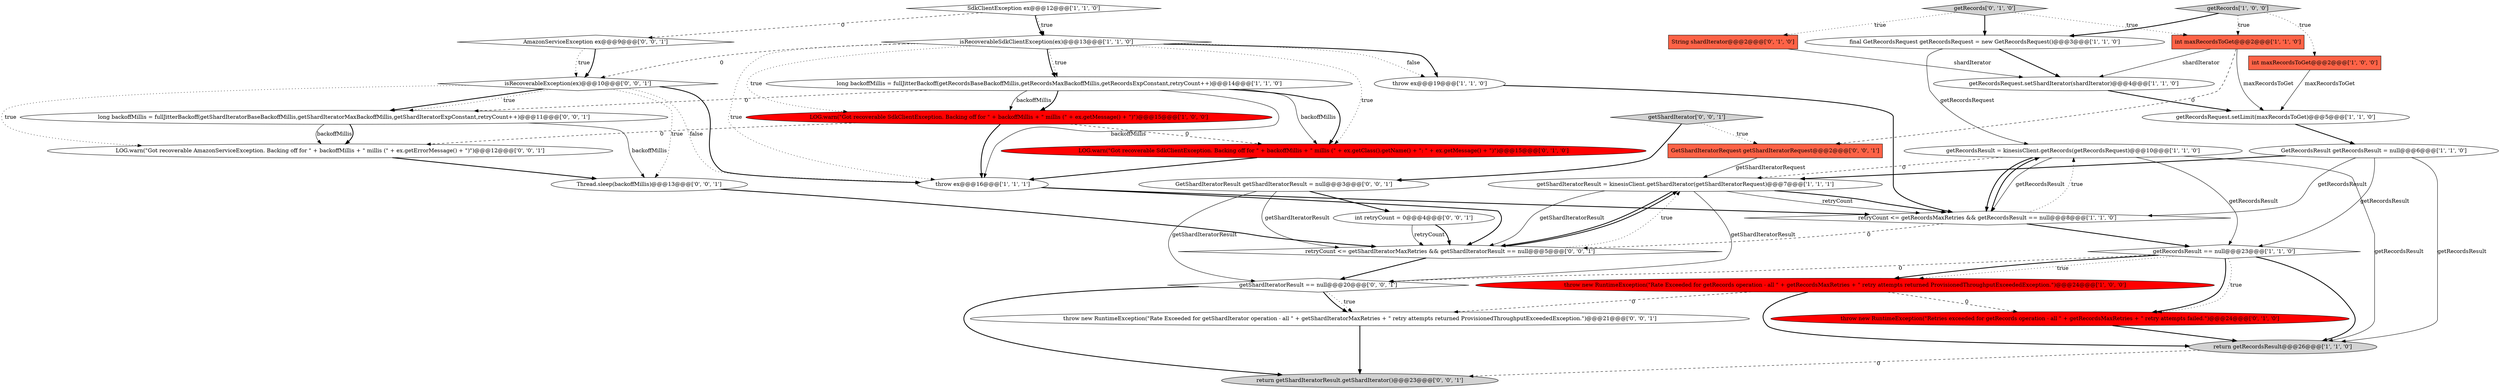 digraph {
34 [style = filled, label = "throw new RuntimeException(\"Rate Exceeded for getShardIterator operation - all \" + getShardIteratorMaxRetries + \" retry attempts returned ProvisionedThroughputExceededException.\")@@@21@@@['0', '0', '1']", fillcolor = white, shape = ellipse image = "AAA0AAABBB3BBB"];
16 [style = filled, label = "LOG.warn(\"Got recoverable SdkClientException. Backing off for \" + backoffMillis + \" millis (\" + ex.getMessage() + \")\")@@@15@@@['1', '0', '0']", fillcolor = red, shape = ellipse image = "AAA1AAABBB1BBB"];
4 [style = filled, label = "getRecordsResult = kinesisClient.getRecords(getRecordsRequest)@@@10@@@['1', '1', '0']", fillcolor = white, shape = ellipse image = "AAA0AAABBB1BBB"];
11 [style = filled, label = "getRecordsResult == null@@@23@@@['1', '1', '0']", fillcolor = white, shape = diamond image = "AAA0AAABBB1BBB"];
23 [style = filled, label = "GetShardIteratorRequest getShardIteratorRequest@@@2@@@['0', '0', '1']", fillcolor = tomato, shape = box image = "AAA0AAABBB3BBB"];
14 [style = filled, label = "final GetRecordsRequest getRecordsRequest = new GetRecordsRequest()@@@3@@@['1', '1', '0']", fillcolor = white, shape = ellipse image = "AAA0AAABBB1BBB"];
8 [style = filled, label = "int maxRecordsToGet@@@2@@@['1', '1', '0']", fillcolor = tomato, shape = box image = "AAA0AAABBB1BBB"];
21 [style = filled, label = "LOG.warn(\"Got recoverable SdkClientException. Backing off for \" + backoffMillis + \" millis (\" + ex.getClass().getName() + \": \" + ex.getMessage() + \")\")@@@15@@@['0', '1', '0']", fillcolor = red, shape = ellipse image = "AAA1AAABBB2BBB"];
9 [style = filled, label = "GetRecordsResult getRecordsResult = null@@@6@@@['1', '1', '0']", fillcolor = white, shape = ellipse image = "AAA0AAABBB1BBB"];
5 [style = filled, label = "getRecords['1', '0', '0']", fillcolor = lightgray, shape = diamond image = "AAA0AAABBB1BBB"];
6 [style = filled, label = "getRecordsRequest.setShardIterator(shardIterator)@@@4@@@['1', '1', '0']", fillcolor = white, shape = ellipse image = "AAA0AAABBB1BBB"];
19 [style = filled, label = "String shardIterator@@@2@@@['0', '1', '0']", fillcolor = tomato, shape = box image = "AAA0AAABBB2BBB"];
10 [style = filled, label = "long backoffMillis = fullJitterBackoff(getRecordsBaseBackoffMillis,getRecordsMaxBackoffMillis,getRecordsExpConstant,retryCount++)@@@14@@@['1', '1', '0']", fillcolor = white, shape = ellipse image = "AAA0AAABBB1BBB"];
24 [style = filled, label = "AmazonServiceException ex@@@9@@@['0', '0', '1']", fillcolor = white, shape = diamond image = "AAA0AAABBB3BBB"];
33 [style = filled, label = "isRecoverableException(ex)@@@10@@@['0', '0', '1']", fillcolor = white, shape = diamond image = "AAA0AAABBB3BBB"];
28 [style = filled, label = "getShardIteratorResult == null@@@20@@@['0', '0', '1']", fillcolor = white, shape = diamond image = "AAA0AAABBB3BBB"];
15 [style = filled, label = "isRecoverableSdkClientException(ex)@@@13@@@['1', '1', '0']", fillcolor = white, shape = diamond image = "AAA0AAABBB1BBB"];
17 [style = filled, label = "getRecordsRequest.setLimit(maxRecordsToGet)@@@5@@@['1', '1', '0']", fillcolor = white, shape = ellipse image = "AAA0AAABBB1BBB"];
7 [style = filled, label = "throw new RuntimeException(\"Rate Exceeded for getRecords operation - all \" + getRecordsMaxRetries + \" retry attempts returned ProvisionedThroughputExceededException.\")@@@24@@@['1', '0', '0']", fillcolor = red, shape = ellipse image = "AAA1AAABBB1BBB"];
26 [style = filled, label = "int retryCount = 0@@@4@@@['0', '0', '1']", fillcolor = white, shape = ellipse image = "AAA0AAABBB3BBB"];
30 [style = filled, label = "Thread.sleep(backoffMillis)@@@13@@@['0', '0', '1']", fillcolor = white, shape = ellipse image = "AAA0AAABBB3BBB"];
0 [style = filled, label = "SdkClientException ex@@@12@@@['1', '1', '0']", fillcolor = white, shape = diamond image = "AAA0AAABBB1BBB"];
2 [style = filled, label = "int maxRecordsToGet@@@2@@@['1', '0', '0']", fillcolor = tomato, shape = box image = "AAA0AAABBB1BBB"];
3 [style = filled, label = "throw ex@@@16@@@['1', '1', '1']", fillcolor = white, shape = ellipse image = "AAA0AAABBB1BBB"];
13 [style = filled, label = "getShardIteratorResult = kinesisClient.getShardIterator(getShardIteratorRequest)@@@7@@@['1', '1', '1']", fillcolor = white, shape = ellipse image = "AAA0AAABBB1BBB"];
12 [style = filled, label = "retryCount <= getRecordsMaxRetries && getRecordsResult == null@@@8@@@['1', '1', '0']", fillcolor = white, shape = diamond image = "AAA0AAABBB1BBB"];
18 [style = filled, label = "throw ex@@@19@@@['1', '1', '0']", fillcolor = white, shape = ellipse image = "AAA0AAABBB1BBB"];
22 [style = filled, label = "throw new RuntimeException(\"Retries exceeded for getRecords operation - all \" + getRecordsMaxRetries + \" retry attempts failed.\")@@@24@@@['0', '1', '0']", fillcolor = red, shape = ellipse image = "AAA1AAABBB2BBB"];
25 [style = filled, label = "LOG.warn(\"Got recoverable AmazonServiceException. Backing off for \" + backoffMillis + \" millis (\" + ex.getErrorMessage() + \")\")@@@12@@@['0', '0', '1']", fillcolor = white, shape = ellipse image = "AAA0AAABBB3BBB"];
31 [style = filled, label = "GetShardIteratorResult getShardIteratorResult = null@@@3@@@['0', '0', '1']", fillcolor = white, shape = ellipse image = "AAA0AAABBB3BBB"];
32 [style = filled, label = "return getShardIteratorResult.getShardIterator()@@@23@@@['0', '0', '1']", fillcolor = lightgray, shape = ellipse image = "AAA0AAABBB3BBB"];
20 [style = filled, label = "getRecords['0', '1', '0']", fillcolor = lightgray, shape = diamond image = "AAA0AAABBB2BBB"];
29 [style = filled, label = "long backoffMillis = fullJitterBackoff(getShardIteratorBaseBackoffMillis,getShardIteratorMaxBackoffMillis,getShardIteratorExpConstant,retryCount++)@@@11@@@['0', '0', '1']", fillcolor = white, shape = ellipse image = "AAA0AAABBB3BBB"];
35 [style = filled, label = "getShardIterator['0', '0', '1']", fillcolor = lightgray, shape = diamond image = "AAA0AAABBB3BBB"];
27 [style = filled, label = "retryCount <= getShardIteratorMaxRetries && getShardIteratorResult == null@@@5@@@['0', '0', '1']", fillcolor = white, shape = diamond image = "AAA0AAABBB3BBB"];
1 [style = filled, label = "return getRecordsResult@@@26@@@['1', '1', '0']", fillcolor = lightgray, shape = ellipse image = "AAA0AAABBB1BBB"];
23->13 [style = solid, label="getShardIteratorRequest"];
27->13 [style = bold, label=""];
15->10 [style = bold, label=""];
25->30 [style = bold, label=""];
17->9 [style = bold, label=""];
31->27 [style = solid, label="getShardIteratorResult"];
27->28 [style = bold, label=""];
24->33 [style = dotted, label="true"];
15->21 [style = dotted, label="true"];
0->15 [style = bold, label=""];
3->27 [style = bold, label=""];
26->27 [style = solid, label="retryCount"];
13->12 [style = solid, label="retryCount"];
31->28 [style = solid, label="getShardIteratorResult"];
29->30 [style = solid, label="backoffMillis"];
4->12 [style = solid, label="getRecordsResult"];
15->33 [style = dashed, label="0"];
34->32 [style = bold, label=""];
7->34 [style = dashed, label="0"];
19->6 [style = solid, label="shardIterator"];
21->3 [style = bold, label=""];
11->7 [style = dotted, label="true"];
16->3 [style = bold, label=""];
35->31 [style = bold, label=""];
7->1 [style = bold, label=""];
14->4 [style = solid, label="getRecordsRequest"];
33->3 [style = bold, label=""];
16->25 [style = dashed, label="0"];
30->27 [style = bold, label=""];
12->11 [style = bold, label=""];
18->12 [style = bold, label=""];
15->10 [style = dotted, label="true"];
20->14 [style = bold, label=""];
10->21 [style = bold, label=""];
15->16 [style = dotted, label="true"];
10->29 [style = dashed, label="0"];
16->21 [style = dashed, label="0"];
33->29 [style = bold, label=""];
15->3 [style = dotted, label="true"];
26->27 [style = bold, label=""];
13->12 [style = bold, label=""];
8->6 [style = solid, label="shardIterator"];
12->27 [style = dashed, label="0"];
33->3 [style = dotted, label="false"];
4->1 [style = solid, label="getRecordsResult"];
12->4 [style = dotted, label="true"];
5->8 [style = dotted, label="true"];
28->34 [style = dotted, label="true"];
14->6 [style = bold, label=""];
7->22 [style = dashed, label="0"];
6->17 [style = bold, label=""];
8->17 [style = solid, label="maxRecordsToGet"];
13->27 [style = solid, label="getShardIteratorResult"];
27->13 [style = dotted, label="true"];
13->28 [style = solid, label="getShardIteratorResult"];
3->12 [style = bold, label=""];
1->32 [style = dashed, label="0"];
2->17 [style = solid, label="maxRecordsToGet"];
28->32 [style = bold, label=""];
24->33 [style = bold, label=""];
31->26 [style = bold, label=""];
33->25 [style = dotted, label="true"];
13->27 [style = bold, label=""];
10->16 [style = solid, label="backoffMillis"];
10->16 [style = bold, label=""];
11->22 [style = bold, label=""];
33->29 [style = dotted, label="true"];
4->12 [style = bold, label=""];
15->18 [style = dotted, label="false"];
20->19 [style = dotted, label="true"];
22->1 [style = bold, label=""];
10->21 [style = solid, label="backoffMillis"];
9->12 [style = solid, label="getRecordsResult"];
35->23 [style = dotted, label="true"];
29->25 [style = solid, label="backoffMillis"];
5->2 [style = dotted, label="true"];
28->34 [style = bold, label=""];
11->1 [style = bold, label=""];
4->11 [style = solid, label="getRecordsResult"];
0->15 [style = dotted, label="true"];
20->8 [style = dotted, label="true"];
29->25 [style = bold, label=""];
5->14 [style = bold, label=""];
15->18 [style = bold, label=""];
11->22 [style = dotted, label="true"];
33->30 [style = dotted, label="true"];
10->3 [style = solid, label="backoffMillis"];
11->28 [style = dashed, label="0"];
9->11 [style = solid, label="getRecordsResult"];
12->4 [style = bold, label=""];
9->1 [style = solid, label="getRecordsResult"];
0->24 [style = dashed, label="0"];
4->13 [style = dashed, label="0"];
11->7 [style = bold, label=""];
8->23 [style = dashed, label="0"];
9->13 [style = bold, label=""];
}
